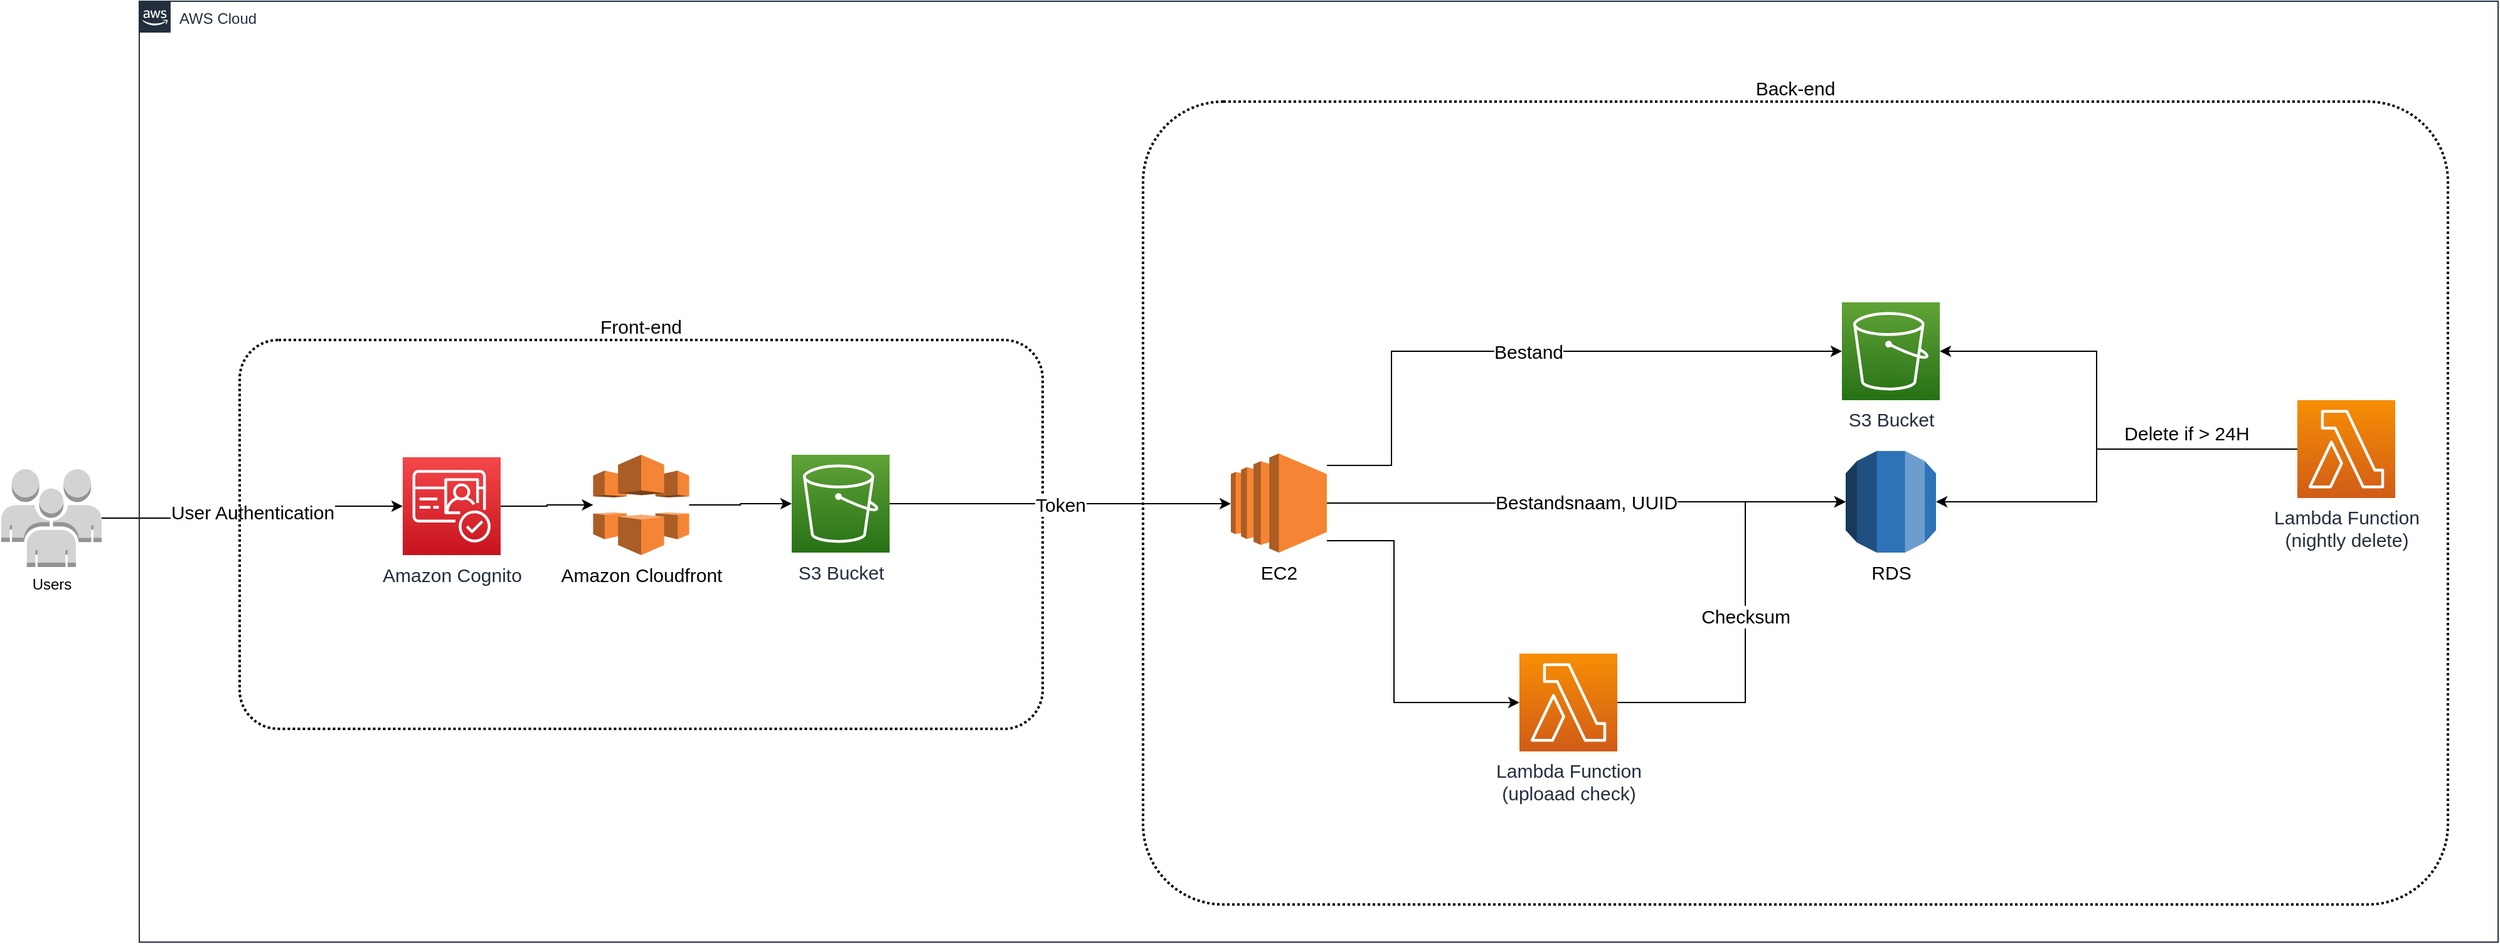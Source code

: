 <mxfile version="15.4.0" type="device"><diagram id="Ht1M8jgEwFfnCIfOTk4-" name="Page-1"><mxGraphModel dx="2031" dy="1163" grid="1" gridSize="10" guides="1" tooltips="1" connect="1" arrows="1" fold="1" page="1" pageScale="1" pageWidth="1169" pageHeight="827" math="0" shadow="0"><root><mxCell id="0"/><mxCell id="1" parent="0"/><mxCell id="9-36d_1q0up2trK1Ym7z-14" value="User Authentication" style="edgeStyle=orthogonalEdgeStyle;rounded=0;orthogonalLoop=1;jettySize=auto;html=1;exitX=1;exitY=0.5;exitDx=0;exitDy=0;exitPerimeter=0;fontSize=15;" edge="1" parent="1" source="9-36d_1q0up2trK1Ym7z-2" target="9-36d_1q0up2trK1Ym7z-13"><mxGeometry relative="1" as="geometry"/></mxCell><mxCell id="9-36d_1q0up2trK1Ym7z-2" value="Users" style="outlineConnect=0;dashed=0;verticalLabelPosition=bottom;verticalAlign=top;align=center;html=1;shape=mxgraph.aws3.users;fillColor=#D2D3D3;gradientColor=none;" vertex="1" parent="1"><mxGeometry x="10" y="413" width="80" height="78" as="geometry"/></mxCell><mxCell id="9-36d_1q0up2trK1Ym7z-9" value="AWS Cloud" style="points=[[0,0],[0.25,0],[0.5,0],[0.75,0],[1,0],[1,0.25],[1,0.5],[1,0.75],[1,1],[0.75,1],[0.5,1],[0.25,1],[0,1],[0,0.75],[0,0.5],[0,0.25]];outlineConnect=0;gradientColor=none;html=1;whiteSpace=wrap;fontSize=12;fontStyle=0;shape=mxgraph.aws4.group;grIcon=mxgraph.aws4.group_aws_cloud_alt;strokeColor=#232F3E;fillColor=none;verticalAlign=top;align=left;spacingLeft=30;fontColor=#232F3E;dashed=0;" vertex="1" parent="1"><mxGeometry x="120" y="40" width="1880" height="750" as="geometry"/></mxCell><mxCell id="9-36d_1q0up2trK1Ym7z-11" value="Front-end" style="rounded=1;arcSize=10;dashed=1;fillColor=none;gradientColor=none;dashPattern=1 1;strokeWidth=2;fontSize=15;align=center;labelPosition=center;verticalLabelPosition=top;verticalAlign=bottom;" vertex="1" parent="1"><mxGeometry x="200" y="310" width="640" height="310" as="geometry"/></mxCell><mxCell id="9-36d_1q0up2trK1Ym7z-16" style="edgeStyle=orthogonalEdgeStyle;rounded=0;orthogonalLoop=1;jettySize=auto;html=1;fontSize=12;" edge="1" parent="1" source="9-36d_1q0up2trK1Ym7z-13" target="9-36d_1q0up2trK1Ym7z-15"><mxGeometry relative="1" as="geometry"/></mxCell><mxCell id="9-36d_1q0up2trK1Ym7z-13" value="Amazon Cognito" style="sketch=0;points=[[0,0,0],[0.25,0,0],[0.5,0,0],[0.75,0,0],[1,0,0],[0,1,0],[0.25,1,0],[0.5,1,0],[0.75,1,0],[1,1,0],[0,0.25,0],[0,0.5,0],[0,0.75,0],[1,0.25,0],[1,0.5,0],[1,0.75,0]];outlineConnect=0;fontColor=#232F3E;gradientColor=#F54749;gradientDirection=north;fillColor=#C7131F;strokeColor=#ffffff;dashed=0;verticalLabelPosition=bottom;verticalAlign=top;align=center;html=1;fontSize=15;fontStyle=0;aspect=fixed;shape=mxgraph.aws4.resourceIcon;resIcon=mxgraph.aws4.cognito;" vertex="1" parent="1"><mxGeometry x="330" y="403.5" width="78" height="78" as="geometry"/></mxCell><mxCell id="9-36d_1q0up2trK1Ym7z-18" style="edgeStyle=orthogonalEdgeStyle;rounded=0;orthogonalLoop=1;jettySize=auto;html=1;fontSize=12;" edge="1" parent="1" source="9-36d_1q0up2trK1Ym7z-15" target="9-36d_1q0up2trK1Ym7z-17"><mxGeometry relative="1" as="geometry"/></mxCell><mxCell id="9-36d_1q0up2trK1Ym7z-15" value="Amazon Cloudfront" style="outlineConnect=0;dashed=0;verticalLabelPosition=bottom;verticalAlign=top;align=center;html=1;shape=mxgraph.aws3.cloudfront;fillColor=#F58536;gradientColor=none;fontSize=15;" vertex="1" parent="1"><mxGeometry x="481.75" y="401.5" width="76.5" height="80" as="geometry"/></mxCell><mxCell id="9-36d_1q0up2trK1Ym7z-21" value="Token" style="edgeStyle=orthogonalEdgeStyle;rounded=0;orthogonalLoop=1;jettySize=auto;html=1;fontSize=15;" edge="1" parent="1" source="9-36d_1q0up2trK1Ym7z-17" target="9-36d_1q0up2trK1Ym7z-20"><mxGeometry relative="1" as="geometry"><Array as="points"><mxPoint x="679" y="440"/></Array></mxGeometry></mxCell><mxCell id="9-36d_1q0up2trK1Ym7z-17" value="S3 Bucket" style="sketch=0;points=[[0,0,0],[0.25,0,0],[0.5,0,0],[0.75,0,0],[1,0,0],[0,1,0],[0.25,1,0],[0.5,1,0],[0.75,1,0],[1,1,0],[0,0.25,0],[0,0.5,0],[0,0.75,0],[1,0.25,0],[1,0.5,0],[1,0.75,0]];outlineConnect=0;fontColor=#232F3E;gradientColor=#60A337;gradientDirection=north;fillColor=#277116;strokeColor=#ffffff;dashed=0;verticalLabelPosition=bottom;verticalAlign=top;align=center;html=1;fontSize=15;fontStyle=0;aspect=fixed;shape=mxgraph.aws4.resourceIcon;resIcon=mxgraph.aws4.s3;" vertex="1" parent="1"><mxGeometry x="640" y="401.5" width="78" height="78" as="geometry"/></mxCell><mxCell id="9-36d_1q0up2trK1Ym7z-19" value="Back-end&#10;" style="rounded=1;arcSize=10;dashed=1;fillColor=none;gradientColor=none;dashPattern=1 1;strokeWidth=2;fontSize=15;align=center;labelPosition=center;verticalLabelPosition=top;verticalAlign=bottom;spacing=-16;" vertex="1" parent="1"><mxGeometry x="920" y="120" width="1040" height="640" as="geometry"/></mxCell><mxCell id="9-36d_1q0up2trK1Ym7z-25" value="Bestand" style="edgeStyle=orthogonalEdgeStyle;rounded=0;orthogonalLoop=1;jettySize=auto;html=1;entryX=0;entryY=0.5;entryDx=0;entryDy=0;entryPerimeter=0;fontSize=15;" edge="1" parent="1" source="9-36d_1q0up2trK1Ym7z-20" target="9-36d_1q0up2trK1Ym7z-24"><mxGeometry relative="1" as="geometry"><Array as="points"><mxPoint x="1118" y="410"/><mxPoint x="1118" y="319"/></Array></mxGeometry></mxCell><mxCell id="9-36d_1q0up2trK1Ym7z-27" style="edgeStyle=orthogonalEdgeStyle;rounded=0;orthogonalLoop=1;jettySize=auto;html=1;fontSize=15;entryX=0;entryY=0.5;entryDx=0;entryDy=0;entryPerimeter=0;" edge="1" parent="1" source="9-36d_1q0up2trK1Ym7z-20" target="9-36d_1q0up2trK1Ym7z-28"><mxGeometry relative="1" as="geometry"><mxPoint x="1210.0" y="319.5" as="targetPoint"/><Array as="points"><mxPoint x="1120" y="470"/><mxPoint x="1120" y="599"/></Array></mxGeometry></mxCell><mxCell id="9-36d_1q0up2trK1Ym7z-31" value="Bestandsnaam, UUID" style="edgeStyle=orthogonalEdgeStyle;rounded=0;orthogonalLoop=1;jettySize=auto;html=1;exitX=1;exitY=0.5;exitDx=0;exitDy=0;exitPerimeter=0;fontSize=15;" edge="1" parent="1" source="9-36d_1q0up2trK1Ym7z-20" target="9-36d_1q0up2trK1Ym7z-29"><mxGeometry relative="1" as="geometry"/></mxCell><mxCell id="9-36d_1q0up2trK1Ym7z-20" value="EC2" style="outlineConnect=0;dashed=0;verticalLabelPosition=bottom;verticalAlign=top;align=center;html=1;shape=mxgraph.aws3.ec2;fillColor=#F58534;gradientColor=none;fontSize=15;" vertex="1" parent="1"><mxGeometry x="990" y="400.5" width="76.5" height="79" as="geometry"/></mxCell><mxCell id="9-36d_1q0up2trK1Ym7z-24" value="S3 Bucket" style="sketch=0;points=[[0,0,0],[0.25,0,0],[0.5,0,0],[0.75,0,0],[1,0,0],[0,1,0],[0.25,1,0],[0.5,1,0],[0.75,1,0],[1,1,0],[0,0.25,0],[0,0.5,0],[0,0.75,0],[1,0.25,0],[1,0.5,0],[1,0.75,0]];outlineConnect=0;fontColor=#232F3E;gradientColor=#60A337;gradientDirection=north;fillColor=#277116;strokeColor=#ffffff;dashed=0;verticalLabelPosition=bottom;verticalAlign=top;align=center;html=1;fontSize=15;fontStyle=0;aspect=fixed;shape=mxgraph.aws4.resourceIcon;resIcon=mxgraph.aws4.s3;" vertex="1" parent="1"><mxGeometry x="1477" y="280" width="78" height="78" as="geometry"/></mxCell><mxCell id="9-36d_1q0up2trK1Ym7z-30" value="Checksum" style="edgeStyle=orthogonalEdgeStyle;rounded=0;orthogonalLoop=1;jettySize=auto;html=1;entryX=0;entryY=0.5;entryDx=0;entryDy=0;entryPerimeter=0;fontSize=15;" edge="1" parent="1" source="9-36d_1q0up2trK1Ym7z-28" target="9-36d_1q0up2trK1Ym7z-29"><mxGeometry relative="1" as="geometry"><Array as="points"><mxPoint x="1400" y="599"/><mxPoint x="1400" y="439"/></Array></mxGeometry></mxCell><mxCell id="9-36d_1q0up2trK1Ym7z-28" value="Lambda Function&lt;br&gt;(uploaad check)" style="sketch=0;points=[[0,0,0],[0.25,0,0],[0.5,0,0],[0.75,0,0],[1,0,0],[0,1,0],[0.25,1,0],[0.5,1,0],[0.75,1,0],[1,1,0],[0,0.25,0],[0,0.5,0],[0,0.75,0],[1,0.25,0],[1,0.5,0],[1,0.75,0]];outlineConnect=0;fontColor=#232F3E;gradientColor=#F78E04;gradientDirection=north;fillColor=#D05C17;strokeColor=#ffffff;dashed=0;verticalLabelPosition=bottom;verticalAlign=top;align=center;html=1;fontSize=15;fontStyle=0;aspect=fixed;shape=mxgraph.aws4.resourceIcon;resIcon=mxgraph.aws4.lambda;" vertex="1" parent="1"><mxGeometry x="1220" y="560" width="78" height="78" as="geometry"/></mxCell><mxCell id="9-36d_1q0up2trK1Ym7z-29" value="RDS" style="outlineConnect=0;dashed=0;verticalLabelPosition=bottom;verticalAlign=top;align=center;html=1;shape=mxgraph.aws3.rds;fillColor=#2E73B8;gradientColor=none;fontSize=15;" vertex="1" parent="1"><mxGeometry x="1480" y="398.5" width="72" height="81" as="geometry"/></mxCell><mxCell id="9-36d_1q0up2trK1Ym7z-34" style="edgeStyle=orthogonalEdgeStyle;rounded=0;orthogonalLoop=1;jettySize=auto;html=1;fontSize=15;" edge="1" parent="1" source="9-36d_1q0up2trK1Ym7z-32" target="9-36d_1q0up2trK1Ym7z-24"><mxGeometry relative="1" as="geometry"><Array as="points"><mxPoint x="1680" y="397"/><mxPoint x="1680" y="319"/></Array></mxGeometry></mxCell><mxCell id="9-36d_1q0up2trK1Ym7z-35" style="edgeStyle=orthogonalEdgeStyle;rounded=0;orthogonalLoop=1;jettySize=auto;html=1;fontSize=15;" edge="1" parent="1" source="9-36d_1q0up2trK1Ym7z-32" target="9-36d_1q0up2trK1Ym7z-29"><mxGeometry relative="1" as="geometry"><Array as="points"><mxPoint x="1680" y="397"/><mxPoint x="1680" y="439"/></Array></mxGeometry></mxCell><mxCell id="9-36d_1q0up2trK1Ym7z-32" value="&lt;span style=&quot;font-size: 15px&quot;&gt;Lambda Function&lt;br&gt;(nightly delete)&lt;br&gt;&lt;/span&gt;" style="sketch=0;points=[[0,0,0],[0.25,0,0],[0.5,0,0],[0.75,0,0],[1,0,0],[0,1,0],[0.25,1,0],[0.5,1,0],[0.75,1,0],[1,1,0],[0,0.25,0],[0,0.5,0],[0,0.75,0],[1,0.25,0],[1,0.5,0],[1,0.75,0]];outlineConnect=0;fontColor=#232F3E;gradientColor=#F78E04;gradientDirection=north;fillColor=#D05C17;strokeColor=#ffffff;dashed=0;verticalLabelPosition=bottom;verticalAlign=top;align=center;html=1;fontSize=12;fontStyle=0;aspect=fixed;shape=mxgraph.aws4.resourceIcon;resIcon=mxgraph.aws4.lambda;" vertex="1" parent="1"><mxGeometry x="1840" y="358" width="78" height="78" as="geometry"/></mxCell><mxCell id="9-36d_1q0up2trK1Ym7z-37" value="Delete if &amp;gt; 24H" style="text;html=1;strokeColor=none;fillColor=none;align=center;verticalAlign=middle;whiteSpace=wrap;rounded=0;fontSize=15;" vertex="1" parent="1"><mxGeometry x="1694" y="368.5" width="116" height="30" as="geometry"/></mxCell></root></mxGraphModel></diagram></mxfile>